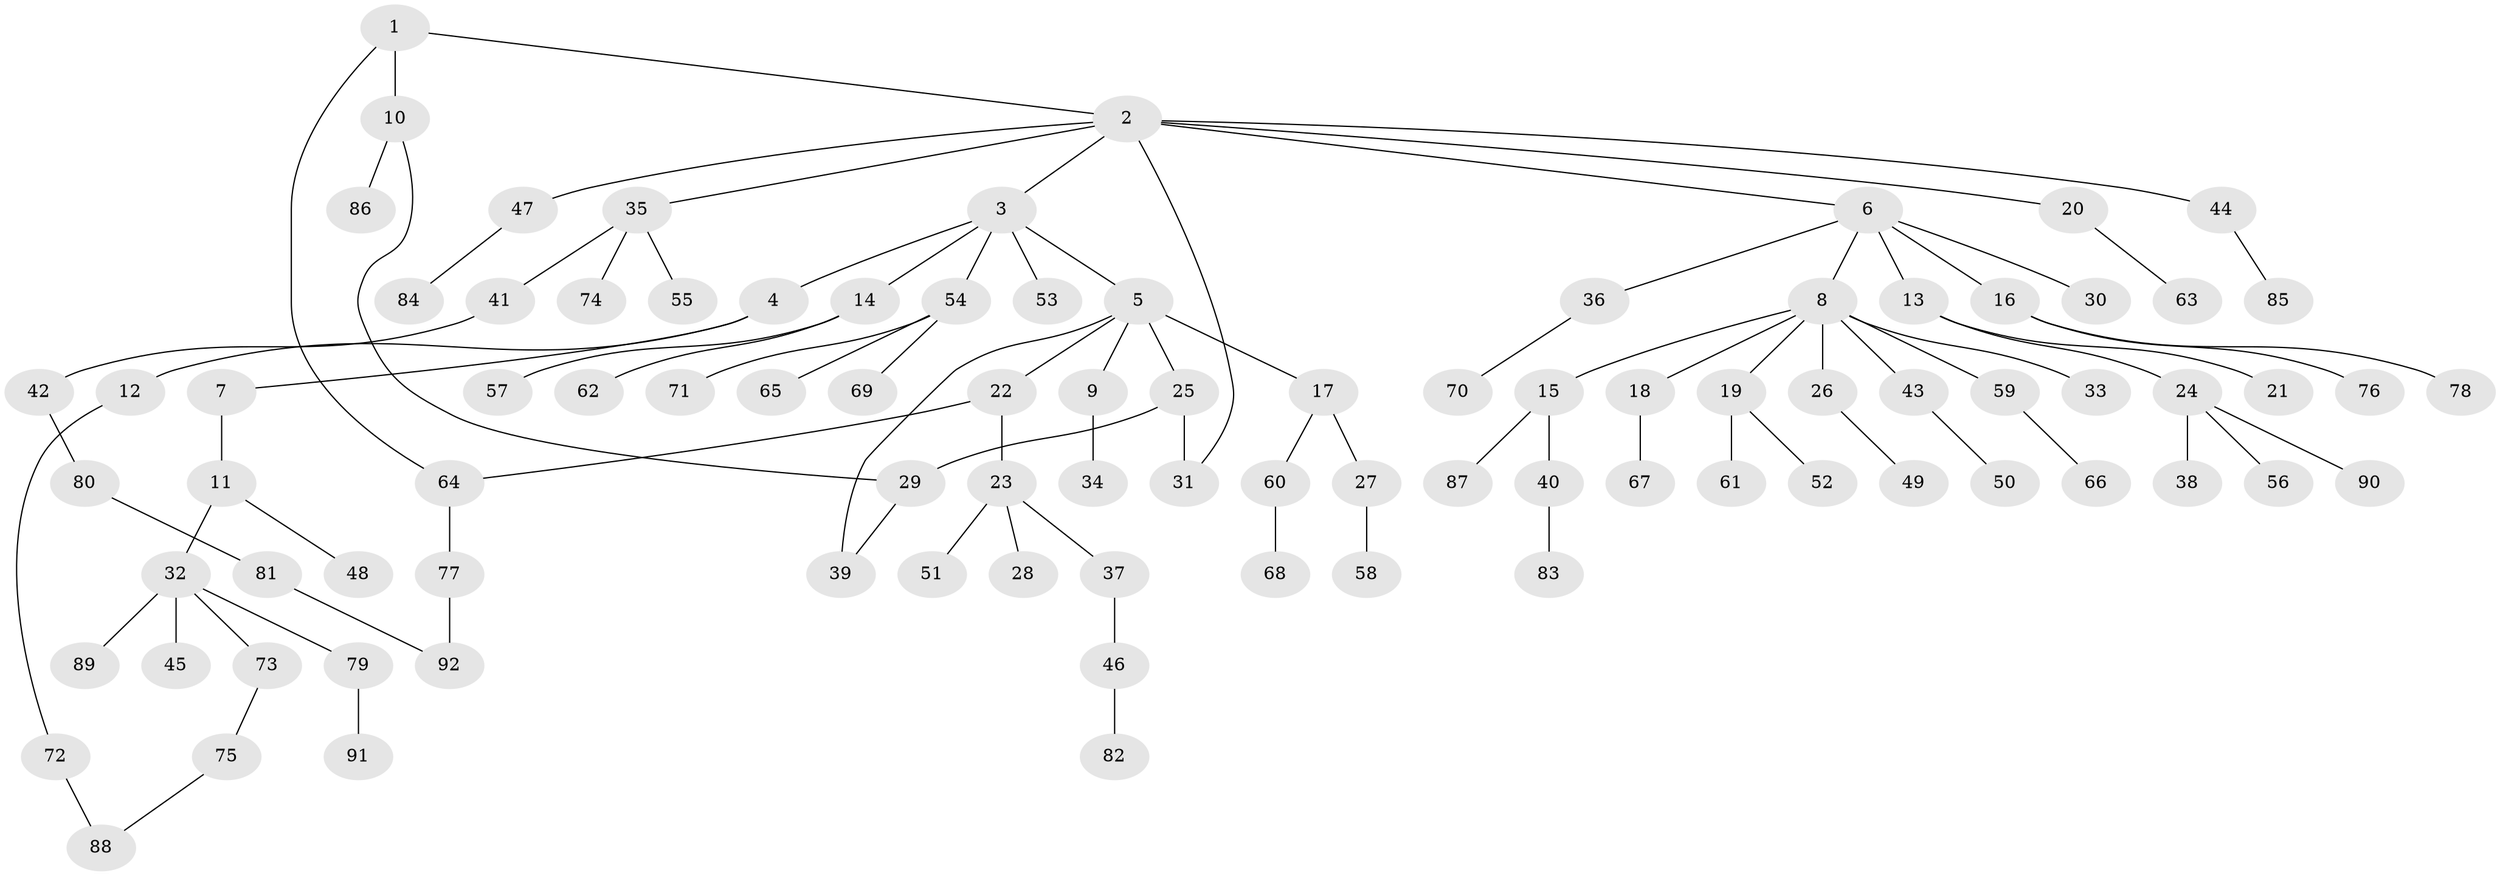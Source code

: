 // coarse degree distribution, {9: 0.017543859649122806, 5: 0.05263157894736842, 3: 0.15789473684210525, 6: 0.017543859649122806, 7: 0.017543859649122806, 1: 0.45614035087719296, 2: 0.2631578947368421, 4: 0.017543859649122806}
// Generated by graph-tools (version 1.1) at 2025/23/03/03/25 07:23:32]
// undirected, 92 vertices, 97 edges
graph export_dot {
graph [start="1"]
  node [color=gray90,style=filled];
  1;
  2;
  3;
  4;
  5;
  6;
  7;
  8;
  9;
  10;
  11;
  12;
  13;
  14;
  15;
  16;
  17;
  18;
  19;
  20;
  21;
  22;
  23;
  24;
  25;
  26;
  27;
  28;
  29;
  30;
  31;
  32;
  33;
  34;
  35;
  36;
  37;
  38;
  39;
  40;
  41;
  42;
  43;
  44;
  45;
  46;
  47;
  48;
  49;
  50;
  51;
  52;
  53;
  54;
  55;
  56;
  57;
  58;
  59;
  60;
  61;
  62;
  63;
  64;
  65;
  66;
  67;
  68;
  69;
  70;
  71;
  72;
  73;
  74;
  75;
  76;
  77;
  78;
  79;
  80;
  81;
  82;
  83;
  84;
  85;
  86;
  87;
  88;
  89;
  90;
  91;
  92;
  1 -- 2;
  1 -- 10;
  1 -- 64;
  2 -- 3;
  2 -- 6;
  2 -- 20;
  2 -- 31;
  2 -- 35;
  2 -- 44;
  2 -- 47;
  3 -- 4;
  3 -- 5;
  3 -- 14;
  3 -- 53;
  3 -- 54;
  4 -- 7;
  4 -- 12;
  5 -- 9;
  5 -- 17;
  5 -- 22;
  5 -- 25;
  5 -- 39;
  6 -- 8;
  6 -- 13;
  6 -- 16;
  6 -- 30;
  6 -- 36;
  7 -- 11;
  8 -- 15;
  8 -- 18;
  8 -- 19;
  8 -- 26;
  8 -- 33;
  8 -- 43;
  8 -- 59;
  9 -- 34;
  10 -- 86;
  10 -- 29;
  11 -- 32;
  11 -- 48;
  12 -- 72;
  13 -- 21;
  13 -- 24;
  14 -- 57;
  14 -- 62;
  15 -- 40;
  15 -- 87;
  16 -- 76;
  16 -- 78;
  17 -- 27;
  17 -- 60;
  18 -- 67;
  19 -- 52;
  19 -- 61;
  20 -- 63;
  22 -- 23;
  22 -- 64;
  23 -- 28;
  23 -- 37;
  23 -- 51;
  24 -- 38;
  24 -- 56;
  24 -- 90;
  25 -- 29;
  25 -- 31;
  26 -- 49;
  27 -- 58;
  29 -- 39;
  32 -- 45;
  32 -- 73;
  32 -- 79;
  32 -- 89;
  35 -- 41;
  35 -- 55;
  35 -- 74;
  36 -- 70;
  37 -- 46;
  40 -- 83;
  41 -- 42;
  42 -- 80;
  43 -- 50;
  44 -- 85;
  46 -- 82;
  47 -- 84;
  54 -- 65;
  54 -- 69;
  54 -- 71;
  59 -- 66;
  60 -- 68;
  64 -- 77;
  72 -- 88;
  73 -- 75;
  75 -- 88;
  77 -- 92;
  79 -- 91;
  80 -- 81;
  81 -- 92;
}
